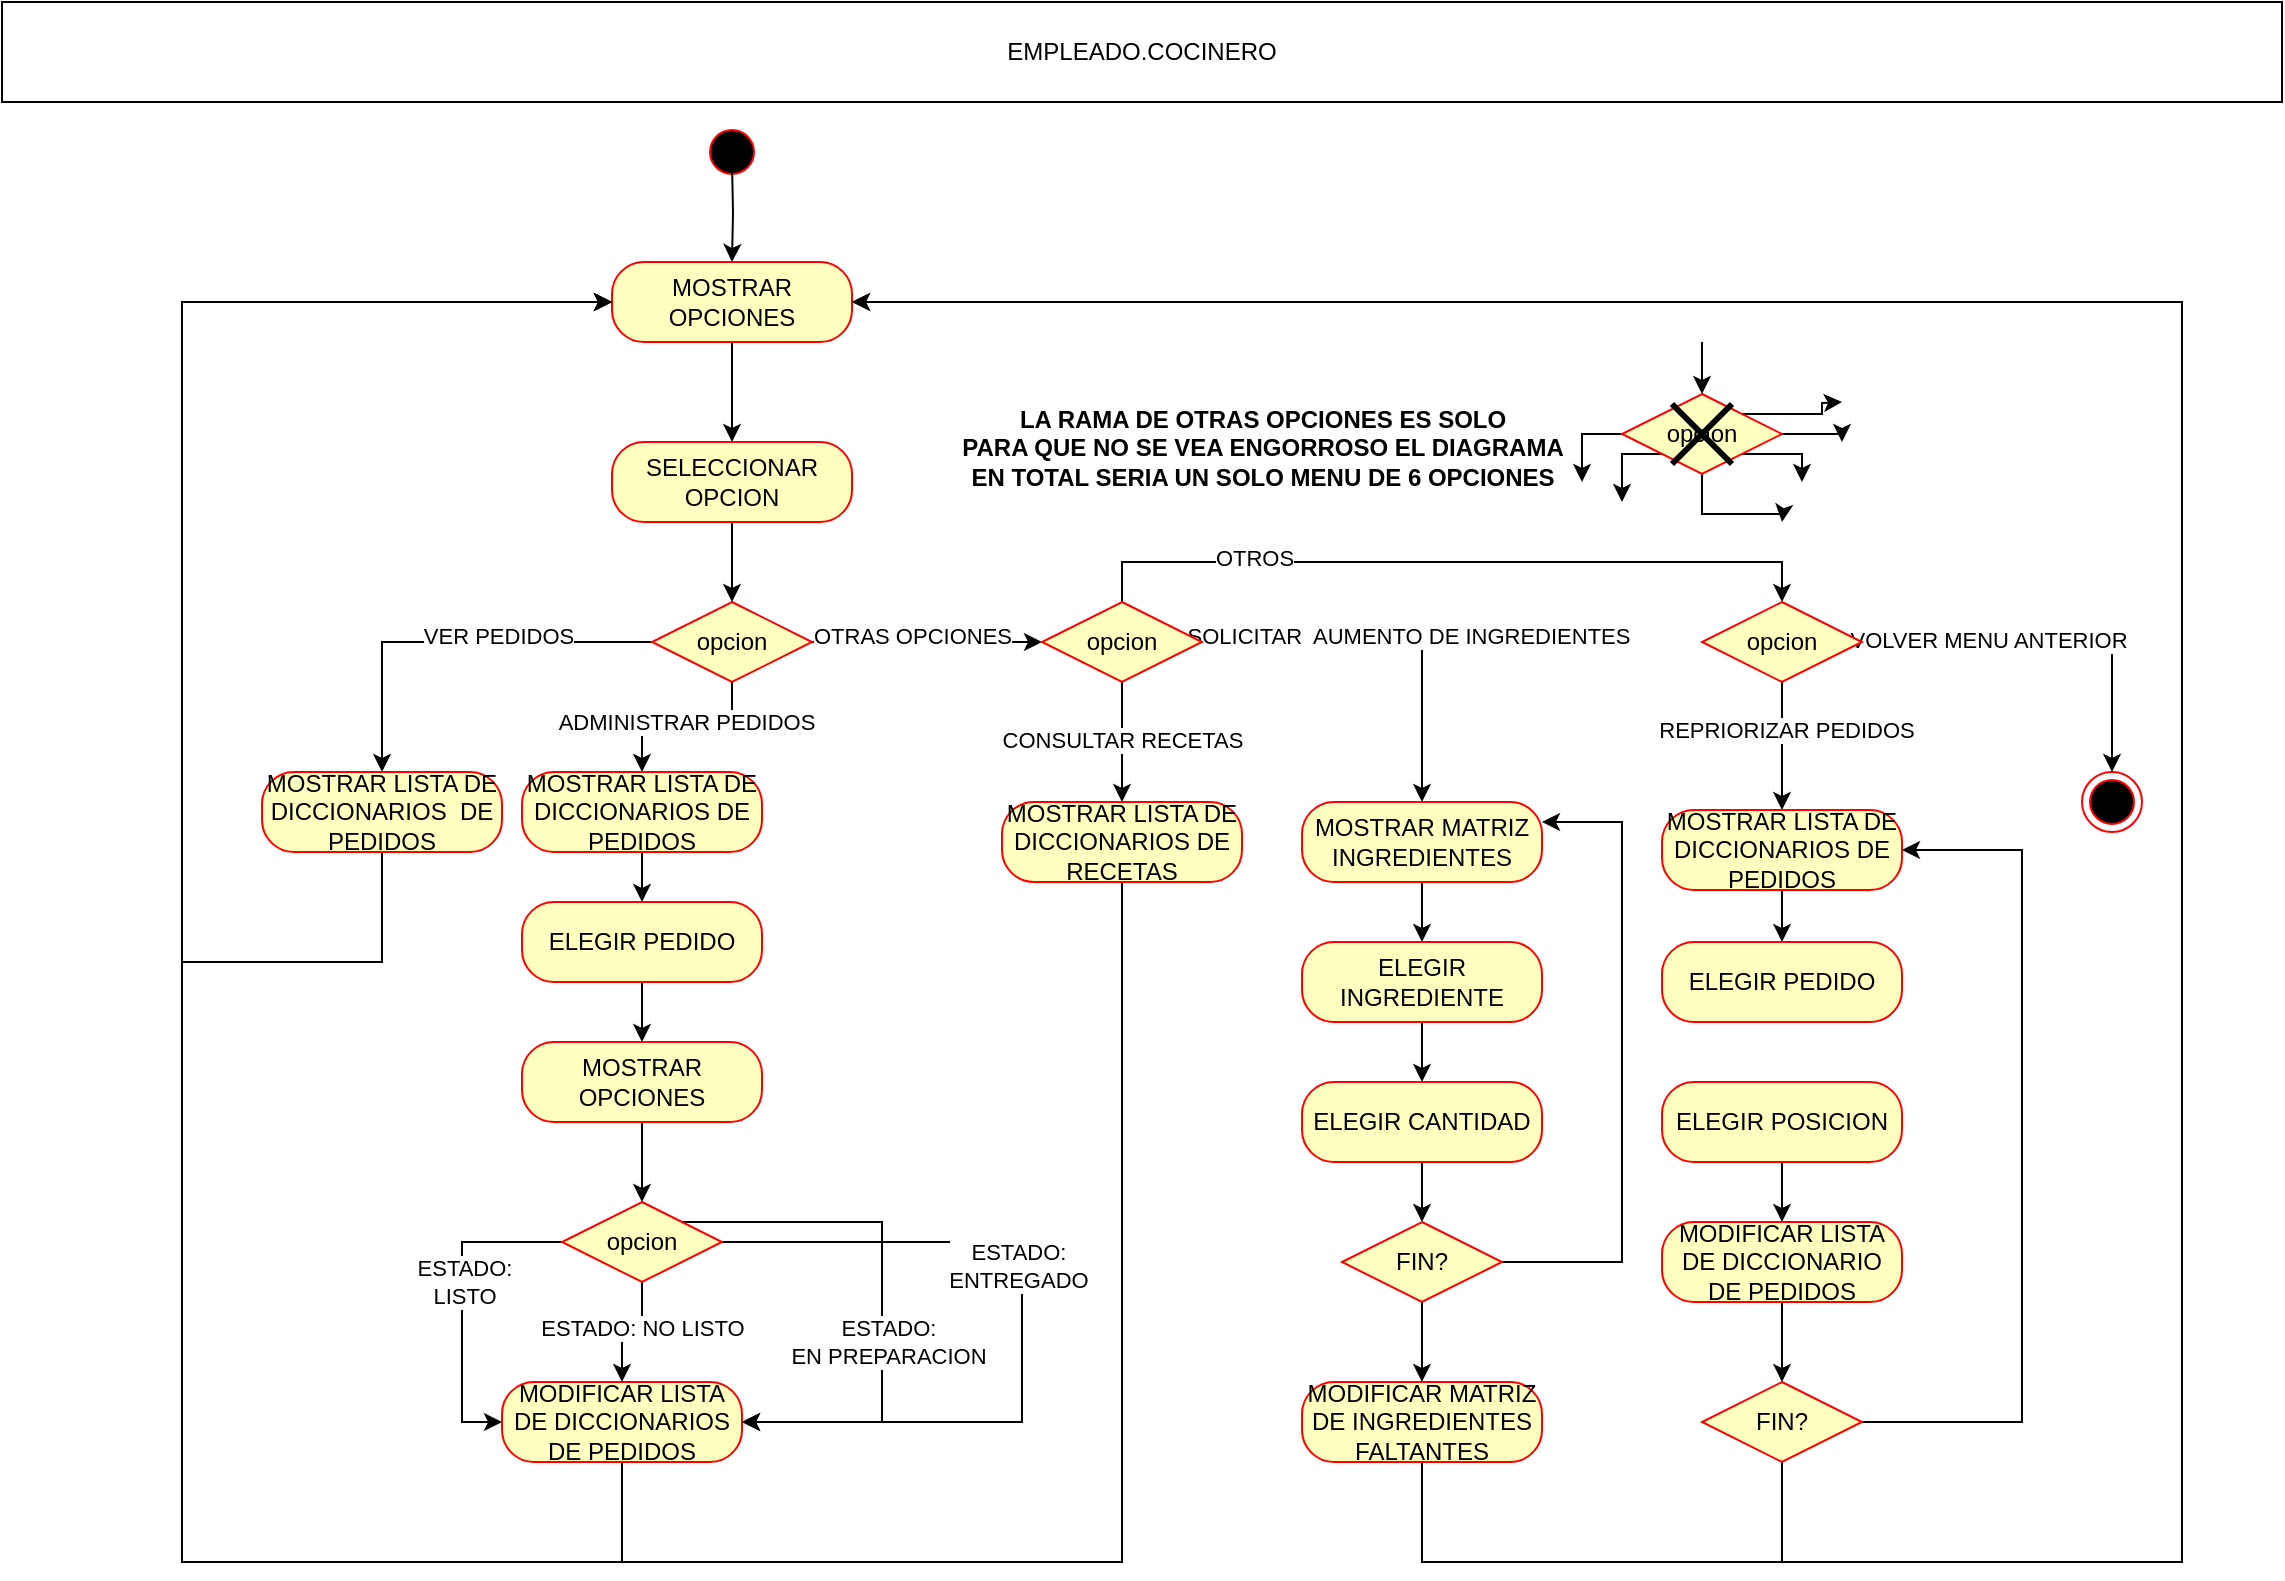 <mxfile version="24.7.14">
  <diagram name="Página-1" id="5PTZXTISBzVlwHW9B3j9">
    <mxGraphModel dx="1434" dy="774" grid="1" gridSize="10" guides="1" tooltips="1" connect="1" arrows="1" fold="1" page="1" pageScale="1" pageWidth="827" pageHeight="1169" math="0" shadow="0">
      <root>
        <mxCell id="0" />
        <mxCell id="1" parent="0" />
        <mxCell id="Dk8UN0Irxh5nViwLOCRT-13" value="EMPLEADO.COCINERO" style="html=1;whiteSpace=wrap;" vertex="1" parent="1">
          <mxGeometry x="70" y="160" width="1140" height="50" as="geometry" />
        </mxCell>
        <mxCell id="Dk8UN0Irxh5nViwLOCRT-21" value="" style="ellipse;html=1;shape=startState;fillColor=#000000;strokeColor=#ff0000;" vertex="1" parent="1">
          <mxGeometry x="420" y="220" width="30" height="30" as="geometry" />
        </mxCell>
        <mxCell id="Dk8UN0Irxh5nViwLOCRT-32" style="edgeStyle=orthogonalEdgeStyle;rounded=0;orthogonalLoop=1;jettySize=auto;html=1;exitX=1;exitY=0.5;exitDx=0;exitDy=0;entryX=0;entryY=0.5;entryDx=0;entryDy=0;" edge="1" parent="1" source="Dk8UN0Irxh5nViwLOCRT-30" target="Dk8UN0Irxh5nViwLOCRT-27">
          <mxGeometry relative="1" as="geometry" />
        </mxCell>
        <mxCell id="Dk8UN0Irxh5nViwLOCRT-56" value="OTRAS OPCIONES" style="edgeLabel;html=1;align=center;verticalAlign=middle;resizable=0;points=[];" vertex="1" connectable="0" parent="Dk8UN0Irxh5nViwLOCRT-32">
          <mxGeometry x="-0.13" y="3" relative="1" as="geometry">
            <mxPoint as="offset" />
          </mxGeometry>
        </mxCell>
        <mxCell id="Dk8UN0Irxh5nViwLOCRT-74" style="edgeStyle=orthogonalEdgeStyle;rounded=0;orthogonalLoop=1;jettySize=auto;html=1;exitX=0.5;exitY=1;exitDx=0;exitDy=0;entryX=0.5;entryY=0;entryDx=0;entryDy=0;" edge="1" parent="1" source="Dk8UN0Irxh5nViwLOCRT-26" target="Dk8UN0Irxh5nViwLOCRT-72">
          <mxGeometry relative="1" as="geometry" />
        </mxCell>
        <mxCell id="Dk8UN0Irxh5nViwLOCRT-26" value="MOSTRAR OPCIONES" style="rounded=1;whiteSpace=wrap;html=1;arcSize=40;fontColor=#000000;fillColor=#ffffc0;strokeColor=#ff0000;" vertex="1" parent="1">
          <mxGeometry x="375" y="290" width="120" height="40" as="geometry" />
        </mxCell>
        <mxCell id="Dk8UN0Irxh5nViwLOCRT-58" style="edgeStyle=orthogonalEdgeStyle;rounded=0;orthogonalLoop=1;jettySize=auto;html=1;exitX=0.5;exitY=1;exitDx=0;exitDy=0;entryX=0.5;entryY=0;entryDx=0;entryDy=0;" edge="1" parent="1" source="Dk8UN0Irxh5nViwLOCRT-27" target="Dk8UN0Irxh5nViwLOCRT-57">
          <mxGeometry relative="1" as="geometry" />
        </mxCell>
        <mxCell id="Dk8UN0Irxh5nViwLOCRT-59" value="CONSULTAR RECETAS" style="edgeLabel;html=1;align=center;verticalAlign=middle;resizable=0;points=[];" vertex="1" connectable="0" parent="Dk8UN0Irxh5nViwLOCRT-58">
          <mxGeometry x="-0.056" relative="1" as="geometry">
            <mxPoint as="offset" />
          </mxGeometry>
        </mxCell>
        <mxCell id="Dk8UN0Irxh5nViwLOCRT-61" style="edgeStyle=orthogonalEdgeStyle;rounded=0;orthogonalLoop=1;jettySize=auto;html=1;exitX=1;exitY=0.5;exitDx=0;exitDy=0;entryX=0.5;entryY=0;entryDx=0;entryDy=0;" edge="1" parent="1" source="Dk8UN0Irxh5nViwLOCRT-27" target="Dk8UN0Irxh5nViwLOCRT-60">
          <mxGeometry relative="1" as="geometry" />
        </mxCell>
        <mxCell id="Dk8UN0Irxh5nViwLOCRT-62" value="SOLICITAR&amp;nbsp; AUMENTO DE INGREDIENTES" style="edgeLabel;html=1;align=center;verticalAlign=middle;resizable=0;points=[];" vertex="1" connectable="0" parent="Dk8UN0Irxh5nViwLOCRT-61">
          <mxGeometry x="0.079" y="3" relative="1" as="geometry">
            <mxPoint as="offset" />
          </mxGeometry>
        </mxCell>
        <mxCell id="Dk8UN0Irxh5nViwLOCRT-80" style="edgeStyle=orthogonalEdgeStyle;rounded=0;orthogonalLoop=1;jettySize=auto;html=1;exitX=0.5;exitY=0;exitDx=0;exitDy=0;entryX=0.5;entryY=0;entryDx=0;entryDy=0;" edge="1" parent="1" source="Dk8UN0Irxh5nViwLOCRT-27" target="Dk8UN0Irxh5nViwLOCRT-78">
          <mxGeometry relative="1" as="geometry" />
        </mxCell>
        <mxCell id="Dk8UN0Irxh5nViwLOCRT-122" value="OTROS" style="edgeLabel;html=1;align=center;verticalAlign=middle;resizable=0;points=[];" vertex="1" connectable="0" parent="Dk8UN0Irxh5nViwLOCRT-80">
          <mxGeometry x="-0.537" y="2" relative="1" as="geometry">
            <mxPoint as="offset" />
          </mxGeometry>
        </mxCell>
        <mxCell id="Dk8UN0Irxh5nViwLOCRT-27" value="opcion" style="rhombus;whiteSpace=wrap;html=1;fontColor=#000000;fillColor=#ffffc0;strokeColor=#ff0000;" vertex="1" parent="1">
          <mxGeometry x="590" y="460" width="80" height="40" as="geometry" />
        </mxCell>
        <mxCell id="Dk8UN0Irxh5nViwLOCRT-34" style="edgeStyle=orthogonalEdgeStyle;rounded=0;orthogonalLoop=1;jettySize=auto;html=1;exitX=0;exitY=0.5;exitDx=0;exitDy=0;entryX=0.5;entryY=0;entryDx=0;entryDy=0;" edge="1" parent="1" source="Dk8UN0Irxh5nViwLOCRT-30" target="Dk8UN0Irxh5nViwLOCRT-33">
          <mxGeometry relative="1" as="geometry" />
        </mxCell>
        <mxCell id="Dk8UN0Irxh5nViwLOCRT-54" value="VER PEDIDOS" style="edgeLabel;html=1;align=center;verticalAlign=middle;resizable=0;points=[];" vertex="1" connectable="0" parent="Dk8UN0Irxh5nViwLOCRT-34">
          <mxGeometry x="-0.225" y="-3" relative="1" as="geometry">
            <mxPoint as="offset" />
          </mxGeometry>
        </mxCell>
        <mxCell id="Dk8UN0Irxh5nViwLOCRT-40" style="edgeStyle=orthogonalEdgeStyle;rounded=0;orthogonalLoop=1;jettySize=auto;html=1;exitX=0.5;exitY=1;exitDx=0;exitDy=0;entryX=0.5;entryY=0;entryDx=0;entryDy=0;" edge="1" parent="1" source="Dk8UN0Irxh5nViwLOCRT-30" target="Dk8UN0Irxh5nViwLOCRT-35">
          <mxGeometry relative="1" as="geometry" />
        </mxCell>
        <mxCell id="Dk8UN0Irxh5nViwLOCRT-55" value="ADMINISTRAR PEDIDOS" style="edgeLabel;html=1;align=center;verticalAlign=middle;resizable=0;points=[];" vertex="1" connectable="0" parent="Dk8UN0Irxh5nViwLOCRT-40">
          <mxGeometry x="0.018" y="-3" relative="1" as="geometry">
            <mxPoint as="offset" />
          </mxGeometry>
        </mxCell>
        <mxCell id="Dk8UN0Irxh5nViwLOCRT-30" value="opcion" style="rhombus;whiteSpace=wrap;html=1;fontColor=#000000;fillColor=#ffffc0;strokeColor=#ff0000;" vertex="1" parent="1">
          <mxGeometry x="395" y="460" width="80" height="40" as="geometry" />
        </mxCell>
        <mxCell id="Dk8UN0Irxh5nViwLOCRT-52" style="edgeStyle=orthogonalEdgeStyle;rounded=0;orthogonalLoop=1;jettySize=auto;html=1;exitX=0.5;exitY=1;exitDx=0;exitDy=0;entryX=0;entryY=0.5;entryDx=0;entryDy=0;" edge="1" parent="1" source="Dk8UN0Irxh5nViwLOCRT-33" target="Dk8UN0Irxh5nViwLOCRT-26">
          <mxGeometry relative="1" as="geometry">
            <Array as="points">
              <mxPoint x="260" y="640" />
              <mxPoint x="160" y="640" />
              <mxPoint x="160" y="310" />
            </Array>
          </mxGeometry>
        </mxCell>
        <mxCell id="Dk8UN0Irxh5nViwLOCRT-33" value="MOSTRAR LISTA DE DICCIONARIOS&amp;nbsp; DE PEDIDOS" style="rounded=1;whiteSpace=wrap;html=1;arcSize=40;fontColor=#000000;fillColor=#ffffc0;strokeColor=#ff0000;" vertex="1" parent="1">
          <mxGeometry x="200" y="545" width="120" height="40" as="geometry" />
        </mxCell>
        <mxCell id="Dk8UN0Irxh5nViwLOCRT-41" style="edgeStyle=orthogonalEdgeStyle;rounded=0;orthogonalLoop=1;jettySize=auto;html=1;exitX=0.5;exitY=1;exitDx=0;exitDy=0;entryX=0.5;entryY=0;entryDx=0;entryDy=0;" edge="1" parent="1" source="Dk8UN0Irxh5nViwLOCRT-35" target="Dk8UN0Irxh5nViwLOCRT-36">
          <mxGeometry relative="1" as="geometry" />
        </mxCell>
        <mxCell id="Dk8UN0Irxh5nViwLOCRT-35" value="MOSTRAR LISTA DE DICCIONARIOS DE PEDIDOS" style="rounded=1;whiteSpace=wrap;html=1;arcSize=40;fontColor=#000000;fillColor=#ffffc0;strokeColor=#ff0000;" vertex="1" parent="1">
          <mxGeometry x="330" y="545" width="120" height="40" as="geometry" />
        </mxCell>
        <mxCell id="Dk8UN0Irxh5nViwLOCRT-98" style="edgeStyle=orthogonalEdgeStyle;rounded=0;orthogonalLoop=1;jettySize=auto;html=1;exitX=0.5;exitY=1;exitDx=0;exitDy=0;entryX=0.5;entryY=0;entryDx=0;entryDy=0;" edge="1" parent="1" source="Dk8UN0Irxh5nViwLOCRT-36" target="Dk8UN0Irxh5nViwLOCRT-87">
          <mxGeometry relative="1" as="geometry" />
        </mxCell>
        <mxCell id="Dk8UN0Irxh5nViwLOCRT-36" value="ELEGIR PEDIDO" style="rounded=1;whiteSpace=wrap;html=1;arcSize=40;fontColor=#000000;fillColor=#ffffc0;strokeColor=#ff0000;" vertex="1" parent="1">
          <mxGeometry x="330" y="610" width="120" height="40" as="geometry" />
        </mxCell>
        <mxCell id="Dk8UN0Irxh5nViwLOCRT-51" style="edgeStyle=orthogonalEdgeStyle;rounded=0;orthogonalLoop=1;jettySize=auto;html=1;exitX=0.5;exitY=1;exitDx=0;exitDy=0;entryX=0;entryY=0.5;entryDx=0;entryDy=0;" edge="1" parent="1" source="Dk8UN0Irxh5nViwLOCRT-43" target="Dk8UN0Irxh5nViwLOCRT-26">
          <mxGeometry relative="1" as="geometry">
            <Array as="points">
              <mxPoint x="380" y="940" />
              <mxPoint x="160" y="940" />
              <mxPoint x="160" y="310" />
            </Array>
          </mxGeometry>
        </mxCell>
        <mxCell id="Dk8UN0Irxh5nViwLOCRT-43" value="MODIFICAR LISTA DE DICCIONARIOS DE PEDIDOS" style="rounded=1;whiteSpace=wrap;html=1;arcSize=40;fontColor=#000000;fillColor=#ffffc0;strokeColor=#ff0000;" vertex="1" parent="1">
          <mxGeometry x="320" y="850" width="120" height="40" as="geometry" />
        </mxCell>
        <mxCell id="Dk8UN0Irxh5nViwLOCRT-63" style="edgeStyle=orthogonalEdgeStyle;rounded=0;orthogonalLoop=1;jettySize=auto;html=1;exitX=0.5;exitY=1;exitDx=0;exitDy=0;entryX=0;entryY=0.5;entryDx=0;entryDy=0;" edge="1" parent="1" source="Dk8UN0Irxh5nViwLOCRT-57" target="Dk8UN0Irxh5nViwLOCRT-26">
          <mxGeometry relative="1" as="geometry">
            <Array as="points">
              <mxPoint x="630" y="940" />
              <mxPoint x="160" y="940" />
              <mxPoint x="160" y="310" />
            </Array>
          </mxGeometry>
        </mxCell>
        <mxCell id="Dk8UN0Irxh5nViwLOCRT-57" value="MOSTRAR LISTA DE DICCIONARIOS DE RECETAS" style="rounded=1;whiteSpace=wrap;html=1;arcSize=40;fontColor=#000000;fillColor=#ffffc0;strokeColor=#ff0000;" vertex="1" parent="1">
          <mxGeometry x="570" y="560" width="120" height="40" as="geometry" />
        </mxCell>
        <mxCell id="Dk8UN0Irxh5nViwLOCRT-107" style="edgeStyle=orthogonalEdgeStyle;rounded=0;orthogonalLoop=1;jettySize=auto;html=1;exitX=0.5;exitY=1;exitDx=0;exitDy=0;entryX=0.5;entryY=0;entryDx=0;entryDy=0;" edge="1" parent="1" source="Dk8UN0Irxh5nViwLOCRT-60" target="Dk8UN0Irxh5nViwLOCRT-100">
          <mxGeometry relative="1" as="geometry" />
        </mxCell>
        <mxCell id="Dk8UN0Irxh5nViwLOCRT-60" value="MOSTRAR MATRIZ INGREDIENTES" style="rounded=1;whiteSpace=wrap;html=1;arcSize=40;fontColor=#000000;fillColor=#ffffc0;strokeColor=#ff0000;" vertex="1" parent="1">
          <mxGeometry x="720" y="560" width="120" height="40" as="geometry" />
        </mxCell>
        <mxCell id="Dk8UN0Irxh5nViwLOCRT-73" style="edgeStyle=orthogonalEdgeStyle;rounded=0;orthogonalLoop=1;jettySize=auto;html=1;exitX=0.5;exitY=1;exitDx=0;exitDy=0;entryX=0.5;entryY=0;entryDx=0;entryDy=0;" edge="1" parent="1" target="Dk8UN0Irxh5nViwLOCRT-26">
          <mxGeometry relative="1" as="geometry">
            <mxPoint x="435" y="240" as="sourcePoint" />
          </mxGeometry>
        </mxCell>
        <mxCell id="Dk8UN0Irxh5nViwLOCRT-68" value="" style="ellipse;html=1;shape=endState;fillColor=#000000;strokeColor=#ff0000;" vertex="1" parent="1">
          <mxGeometry x="1110" y="545" width="30" height="30" as="geometry" />
        </mxCell>
        <mxCell id="Dk8UN0Irxh5nViwLOCRT-75" style="edgeStyle=orthogonalEdgeStyle;rounded=0;orthogonalLoop=1;jettySize=auto;html=1;exitX=0.5;exitY=1;exitDx=0;exitDy=0;entryX=0.5;entryY=0;entryDx=0;entryDy=0;" edge="1" parent="1" source="Dk8UN0Irxh5nViwLOCRT-72" target="Dk8UN0Irxh5nViwLOCRT-30">
          <mxGeometry relative="1" as="geometry" />
        </mxCell>
        <mxCell id="Dk8UN0Irxh5nViwLOCRT-72" value="SELECCIONAR OPCION" style="rounded=1;whiteSpace=wrap;html=1;arcSize=40;fontColor=#000000;fillColor=#ffffc0;strokeColor=#ff0000;" vertex="1" parent="1">
          <mxGeometry x="375" y="380" width="120" height="40" as="geometry" />
        </mxCell>
        <mxCell id="Dk8UN0Irxh5nViwLOCRT-81" style="edgeStyle=orthogonalEdgeStyle;rounded=0;orthogonalLoop=1;jettySize=auto;html=1;exitX=0.5;exitY=1;exitDx=0;exitDy=0;entryX=0.5;entryY=0;entryDx=0;entryDy=0;" edge="1" parent="1" source="Dk8UN0Irxh5nViwLOCRT-78" target="Dk8UN0Irxh5nViwLOCRT-110">
          <mxGeometry relative="1" as="geometry">
            <mxPoint x="940" y="580" as="targetPoint" />
          </mxGeometry>
        </mxCell>
        <mxCell id="Dk8UN0Irxh5nViwLOCRT-82" value="REPRIORIZAR PEDIDOS" style="edgeLabel;html=1;align=center;verticalAlign=middle;resizable=0;points=[];" vertex="1" connectable="0" parent="Dk8UN0Irxh5nViwLOCRT-81">
          <mxGeometry x="-0.257" y="2" relative="1" as="geometry">
            <mxPoint as="offset" />
          </mxGeometry>
        </mxCell>
        <mxCell id="Dk8UN0Irxh5nViwLOCRT-124" style="edgeStyle=orthogonalEdgeStyle;rounded=0;orthogonalLoop=1;jettySize=auto;html=1;exitX=1;exitY=0.5;exitDx=0;exitDy=0;entryX=0.5;entryY=0;entryDx=0;entryDy=0;" edge="1" parent="1" source="Dk8UN0Irxh5nViwLOCRT-78" target="Dk8UN0Irxh5nViwLOCRT-68">
          <mxGeometry relative="1" as="geometry" />
        </mxCell>
        <mxCell id="Dk8UN0Irxh5nViwLOCRT-125" value="VOLVER MENU ANTERIOR" style="edgeLabel;html=1;align=center;verticalAlign=middle;resizable=0;points=[];" vertex="1" connectable="0" parent="Dk8UN0Irxh5nViwLOCRT-124">
          <mxGeometry x="-0.341" y="1" relative="1" as="geometry">
            <mxPoint as="offset" />
          </mxGeometry>
        </mxCell>
        <mxCell id="Dk8UN0Irxh5nViwLOCRT-78" value="opcion" style="rhombus;whiteSpace=wrap;html=1;fontColor=#000000;fillColor=#ffffc0;strokeColor=#ff0000;" vertex="1" parent="1">
          <mxGeometry x="920" y="460" width="80" height="40" as="geometry" />
        </mxCell>
        <mxCell id="Dk8UN0Irxh5nViwLOCRT-88" style="edgeStyle=orthogonalEdgeStyle;rounded=0;orthogonalLoop=1;jettySize=auto;html=1;exitX=0;exitY=0.5;exitDx=0;exitDy=0;entryX=0;entryY=0.5;entryDx=0;entryDy=0;" edge="1" parent="1" source="Dk8UN0Irxh5nViwLOCRT-86" target="Dk8UN0Irxh5nViwLOCRT-43">
          <mxGeometry relative="1" as="geometry">
            <mxPoint x="280" y="830" as="targetPoint" />
          </mxGeometry>
        </mxCell>
        <mxCell id="Dk8UN0Irxh5nViwLOCRT-89" value="&lt;div&gt;ESTADO:&lt;/div&gt;&lt;div&gt;LISTO&lt;br&gt;&lt;/div&gt;" style="edgeLabel;html=1;align=center;verticalAlign=middle;resizable=0;points=[];" vertex="1" connectable="0" parent="Dk8UN0Irxh5nViwLOCRT-88">
          <mxGeometry x="-0.134" y="1" relative="1" as="geometry">
            <mxPoint as="offset" />
          </mxGeometry>
        </mxCell>
        <mxCell id="Dk8UN0Irxh5nViwLOCRT-90" style="edgeStyle=orthogonalEdgeStyle;rounded=0;orthogonalLoop=1;jettySize=auto;html=1;exitX=0.5;exitY=1;exitDx=0;exitDy=0;entryX=0.5;entryY=0;entryDx=0;entryDy=0;" edge="1" parent="1" source="Dk8UN0Irxh5nViwLOCRT-86" target="Dk8UN0Irxh5nViwLOCRT-43">
          <mxGeometry relative="1" as="geometry" />
        </mxCell>
        <mxCell id="Dk8UN0Irxh5nViwLOCRT-93" value="ESTADO: NO LISTO" style="edgeLabel;html=1;align=center;verticalAlign=middle;resizable=0;points=[];" vertex="1" connectable="0" parent="Dk8UN0Irxh5nViwLOCRT-90">
          <mxGeometry x="-0.226" relative="1" as="geometry">
            <mxPoint as="offset" />
          </mxGeometry>
        </mxCell>
        <mxCell id="Dk8UN0Irxh5nViwLOCRT-91" style="edgeStyle=orthogonalEdgeStyle;rounded=0;orthogonalLoop=1;jettySize=auto;html=1;exitX=1;exitY=0.5;exitDx=0;exitDy=0;entryX=1;entryY=0.5;entryDx=0;entryDy=0;" edge="1" parent="1" source="Dk8UN0Irxh5nViwLOCRT-86" target="Dk8UN0Irxh5nViwLOCRT-43">
          <mxGeometry relative="1" as="geometry">
            <Array as="points">
              <mxPoint x="580" y="780" />
              <mxPoint x="580" y="870" />
            </Array>
          </mxGeometry>
        </mxCell>
        <mxCell id="Dk8UN0Irxh5nViwLOCRT-92" value="&lt;div&gt;ESTADO:&lt;/div&gt;&lt;div&gt;ENTREGADO&lt;/div&gt;" style="edgeLabel;html=1;align=center;verticalAlign=middle;resizable=0;points=[];" vertex="1" connectable="0" parent="Dk8UN0Irxh5nViwLOCRT-91">
          <mxGeometry x="-0.148" y="-2" relative="1" as="geometry">
            <mxPoint as="offset" />
          </mxGeometry>
        </mxCell>
        <mxCell id="Dk8UN0Irxh5nViwLOCRT-95" style="edgeStyle=orthogonalEdgeStyle;rounded=0;orthogonalLoop=1;jettySize=auto;html=1;exitX=1;exitY=0;exitDx=0;exitDy=0;" edge="1" parent="1" source="Dk8UN0Irxh5nViwLOCRT-86">
          <mxGeometry relative="1" as="geometry">
            <mxPoint x="440" y="870" as="targetPoint" />
            <Array as="points">
              <mxPoint x="510" y="770" />
              <mxPoint x="510" y="870" />
            </Array>
          </mxGeometry>
        </mxCell>
        <mxCell id="Dk8UN0Irxh5nViwLOCRT-96" value="&lt;div&gt;ESTADO:&lt;/div&gt;&lt;div&gt;EN PREPARACION&lt;br&gt;&lt;/div&gt;" style="edgeLabel;html=1;align=center;verticalAlign=middle;resizable=0;points=[];" vertex="1" connectable="0" parent="Dk8UN0Irxh5nViwLOCRT-95">
          <mxGeometry x="0.18" y="3" relative="1" as="geometry">
            <mxPoint as="offset" />
          </mxGeometry>
        </mxCell>
        <mxCell id="Dk8UN0Irxh5nViwLOCRT-86" value="opcion" style="rhombus;whiteSpace=wrap;html=1;fontColor=#000000;fillColor=#ffffc0;strokeColor=#ff0000;" vertex="1" parent="1">
          <mxGeometry x="350" y="760" width="80" height="40" as="geometry" />
        </mxCell>
        <mxCell id="Dk8UN0Irxh5nViwLOCRT-97" style="edgeStyle=orthogonalEdgeStyle;rounded=0;orthogonalLoop=1;jettySize=auto;html=1;exitX=0.5;exitY=1;exitDx=0;exitDy=0;entryX=0.5;entryY=0;entryDx=0;entryDy=0;" edge="1" parent="1" source="Dk8UN0Irxh5nViwLOCRT-87" target="Dk8UN0Irxh5nViwLOCRT-86">
          <mxGeometry relative="1" as="geometry" />
        </mxCell>
        <mxCell id="Dk8UN0Irxh5nViwLOCRT-87" value="MOSTRAR OPCIONES" style="rounded=1;whiteSpace=wrap;html=1;arcSize=40;fontColor=#000000;fillColor=#ffffc0;strokeColor=#ff0000;" vertex="1" parent="1">
          <mxGeometry x="330" y="680" width="120" height="40" as="geometry" />
        </mxCell>
        <mxCell id="Dk8UN0Irxh5nViwLOCRT-108" style="edgeStyle=orthogonalEdgeStyle;rounded=0;orthogonalLoop=1;jettySize=auto;html=1;exitX=0.5;exitY=1;exitDx=0;exitDy=0;entryX=0.5;entryY=0;entryDx=0;entryDy=0;" edge="1" parent="1" source="Dk8UN0Irxh5nViwLOCRT-100" target="Dk8UN0Irxh5nViwLOCRT-101">
          <mxGeometry relative="1" as="geometry" />
        </mxCell>
        <mxCell id="Dk8UN0Irxh5nViwLOCRT-100" value="ELEGIR INGREDIENTE" style="rounded=1;whiteSpace=wrap;html=1;arcSize=40;fontColor=#000000;fillColor=#ffffc0;strokeColor=#ff0000;" vertex="1" parent="1">
          <mxGeometry x="720" y="630" width="120" height="40" as="geometry" />
        </mxCell>
        <mxCell id="Dk8UN0Irxh5nViwLOCRT-109" style="edgeStyle=orthogonalEdgeStyle;rounded=0;orthogonalLoop=1;jettySize=auto;html=1;exitX=0.5;exitY=1;exitDx=0;exitDy=0;entryX=0.5;entryY=0;entryDx=0;entryDy=0;" edge="1" parent="1" source="Dk8UN0Irxh5nViwLOCRT-101" target="Dk8UN0Irxh5nViwLOCRT-102">
          <mxGeometry relative="1" as="geometry" />
        </mxCell>
        <mxCell id="Dk8UN0Irxh5nViwLOCRT-101" value="ELEGIR CANTIDAD" style="rounded=1;whiteSpace=wrap;html=1;arcSize=40;fontColor=#000000;fillColor=#ffffc0;strokeColor=#ff0000;" vertex="1" parent="1">
          <mxGeometry x="720" y="700" width="120" height="40" as="geometry" />
        </mxCell>
        <mxCell id="Dk8UN0Irxh5nViwLOCRT-103" style="edgeStyle=orthogonalEdgeStyle;rounded=0;orthogonalLoop=1;jettySize=auto;html=1;exitX=1;exitY=0.5;exitDx=0;exitDy=0;entryX=1;entryY=0.25;entryDx=0;entryDy=0;" edge="1" parent="1" source="Dk8UN0Irxh5nViwLOCRT-102" target="Dk8UN0Irxh5nViwLOCRT-60">
          <mxGeometry relative="1" as="geometry">
            <Array as="points">
              <mxPoint x="880" y="790" />
              <mxPoint x="880" y="570" />
            </Array>
          </mxGeometry>
        </mxCell>
        <mxCell id="Dk8UN0Irxh5nViwLOCRT-104" style="edgeStyle=orthogonalEdgeStyle;rounded=0;orthogonalLoop=1;jettySize=auto;html=1;exitX=0.5;exitY=1;exitDx=0;exitDy=0;" edge="1" parent="1" source="Dk8UN0Irxh5nViwLOCRT-102">
          <mxGeometry relative="1" as="geometry">
            <mxPoint x="779.957" y="850" as="targetPoint" />
          </mxGeometry>
        </mxCell>
        <mxCell id="Dk8UN0Irxh5nViwLOCRT-102" value="FIN?" style="rhombus;whiteSpace=wrap;html=1;fontColor=#000000;fillColor=#ffffc0;strokeColor=#ff0000;" vertex="1" parent="1">
          <mxGeometry x="740" y="770" width="80" height="40" as="geometry" />
        </mxCell>
        <mxCell id="Dk8UN0Irxh5nViwLOCRT-120" style="edgeStyle=orthogonalEdgeStyle;rounded=0;orthogonalLoop=1;jettySize=auto;html=1;exitX=0.5;exitY=1;exitDx=0;exitDy=0;entryX=1;entryY=0.5;entryDx=0;entryDy=0;" edge="1" parent="1" source="Dk8UN0Irxh5nViwLOCRT-105" target="Dk8UN0Irxh5nViwLOCRT-26">
          <mxGeometry relative="1" as="geometry">
            <Array as="points">
              <mxPoint x="780" y="940" />
              <mxPoint x="1160" y="940" />
              <mxPoint x="1160" y="310" />
            </Array>
          </mxGeometry>
        </mxCell>
        <mxCell id="Dk8UN0Irxh5nViwLOCRT-105" value="MODIFICAR MATRIZ DE INGREDIENTES FALTANTES" style="rounded=1;whiteSpace=wrap;html=1;arcSize=40;fontColor=#000000;fillColor=#ffffc0;strokeColor=#ff0000;" vertex="1" parent="1">
          <mxGeometry x="720" y="850" width="120" height="40" as="geometry" />
        </mxCell>
        <mxCell id="Dk8UN0Irxh5nViwLOCRT-112" style="edgeStyle=orthogonalEdgeStyle;rounded=0;orthogonalLoop=1;jettySize=auto;html=1;exitX=0.5;exitY=1;exitDx=0;exitDy=0;entryX=0.5;entryY=0;entryDx=0;entryDy=0;" edge="1" parent="1" source="Dk8UN0Irxh5nViwLOCRT-110" target="Dk8UN0Irxh5nViwLOCRT-111">
          <mxGeometry relative="1" as="geometry" />
        </mxCell>
        <mxCell id="Dk8UN0Irxh5nViwLOCRT-110" value="MOSTRAR LISTA DE DICCIONARIOS DE PEDIDOS" style="rounded=1;whiteSpace=wrap;html=1;arcSize=40;fontColor=#000000;fillColor=#ffffc0;strokeColor=#ff0000;" vertex="1" parent="1">
          <mxGeometry x="900" y="564" width="120" height="40" as="geometry" />
        </mxCell>
        <mxCell id="Dk8UN0Irxh5nViwLOCRT-111" value="ELEGIR PEDIDO" style="rounded=1;whiteSpace=wrap;html=1;arcSize=40;fontColor=#000000;fillColor=#ffffc0;strokeColor=#ff0000;" vertex="1" parent="1">
          <mxGeometry x="900" y="630" width="120" height="40" as="geometry" />
        </mxCell>
        <mxCell id="Dk8UN0Irxh5nViwLOCRT-116" style="edgeStyle=orthogonalEdgeStyle;rounded=0;orthogonalLoop=1;jettySize=auto;html=1;exitX=0.5;exitY=1;exitDx=0;exitDy=0;entryX=0.5;entryY=0;entryDx=0;entryDy=0;" edge="1" parent="1" source="Dk8UN0Irxh5nViwLOCRT-113" target="Dk8UN0Irxh5nViwLOCRT-115">
          <mxGeometry relative="1" as="geometry" />
        </mxCell>
        <mxCell id="Dk8UN0Irxh5nViwLOCRT-113" value="ELEGIR POSICION" style="rounded=1;whiteSpace=wrap;html=1;arcSize=40;fontColor=#000000;fillColor=#ffffc0;strokeColor=#ff0000;" vertex="1" parent="1">
          <mxGeometry x="900" y="700" width="120" height="40" as="geometry" />
        </mxCell>
        <mxCell id="Dk8UN0Irxh5nViwLOCRT-118" style="edgeStyle=orthogonalEdgeStyle;rounded=0;orthogonalLoop=1;jettySize=auto;html=1;exitX=1;exitY=0.5;exitDx=0;exitDy=0;entryX=1;entryY=0.5;entryDx=0;entryDy=0;" edge="1" parent="1" source="Dk8UN0Irxh5nViwLOCRT-114" target="Dk8UN0Irxh5nViwLOCRT-110">
          <mxGeometry relative="1" as="geometry">
            <Array as="points">
              <mxPoint x="1080" y="870" />
              <mxPoint x="1080" y="584" />
            </Array>
          </mxGeometry>
        </mxCell>
        <mxCell id="Dk8UN0Irxh5nViwLOCRT-119" style="edgeStyle=orthogonalEdgeStyle;rounded=0;orthogonalLoop=1;jettySize=auto;html=1;exitX=0.5;exitY=1;exitDx=0;exitDy=0;entryX=1;entryY=0.5;entryDx=0;entryDy=0;" edge="1" parent="1" source="Dk8UN0Irxh5nViwLOCRT-114" target="Dk8UN0Irxh5nViwLOCRT-26">
          <mxGeometry relative="1" as="geometry">
            <mxPoint x="520" y="1100" as="targetPoint" />
            <Array as="points">
              <mxPoint x="960" y="940" />
              <mxPoint x="1160" y="940" />
              <mxPoint x="1160" y="310" />
            </Array>
          </mxGeometry>
        </mxCell>
        <mxCell id="Dk8UN0Irxh5nViwLOCRT-114" value="FIN?" style="rhombus;whiteSpace=wrap;html=1;fontColor=#000000;fillColor=#ffffc0;strokeColor=#ff0000;" vertex="1" parent="1">
          <mxGeometry x="920" y="850" width="80" height="40" as="geometry" />
        </mxCell>
        <mxCell id="Dk8UN0Irxh5nViwLOCRT-117" style="edgeStyle=orthogonalEdgeStyle;rounded=0;orthogonalLoop=1;jettySize=auto;html=1;exitX=0.5;exitY=1;exitDx=0;exitDy=0;entryX=0.5;entryY=0;entryDx=0;entryDy=0;" edge="1" parent="1" source="Dk8UN0Irxh5nViwLOCRT-115" target="Dk8UN0Irxh5nViwLOCRT-114">
          <mxGeometry relative="1" as="geometry" />
        </mxCell>
        <mxCell id="Dk8UN0Irxh5nViwLOCRT-115" value="MODIFICAR LISTA DE DICCIONARIO DE PEDIDOS" style="rounded=1;whiteSpace=wrap;html=1;arcSize=40;fontColor=#000000;fillColor=#ffffc0;strokeColor=#ff0000;" vertex="1" parent="1">
          <mxGeometry x="900" y="770" width="120" height="40" as="geometry" />
        </mxCell>
        <mxCell id="Dk8UN0Irxh5nViwLOCRT-126" value="&lt;div&gt;LA RAMA DE OTRAS OPCIONES ES SOLO&lt;/div&gt;&lt;div&gt;PARA QUE NO SE VEA ENGORROSO EL DIAGRAMA&lt;br&gt;&lt;/div&gt;&lt;div&gt;EN TOTAL SERIA UN SOLO MENU DE 6 OPCIONES&lt;br&gt;&lt;/div&gt;" style="text;align=center;fontStyle=1;verticalAlign=middle;spacingLeft=3;spacingRight=3;strokeColor=none;rotatable=0;points=[[0,0.5],[1,0.5]];portConstraint=eastwest;html=1;" vertex="1" parent="1">
          <mxGeometry x="660" y="370" width="80" height="26" as="geometry" />
        </mxCell>
        <mxCell id="Dk8UN0Irxh5nViwLOCRT-129" style="edgeStyle=orthogonalEdgeStyle;rounded=0;orthogonalLoop=1;jettySize=auto;html=1;exitX=1;exitY=0;exitDx=0;exitDy=0;" edge="1" parent="1" source="Dk8UN0Irxh5nViwLOCRT-127">
          <mxGeometry relative="1" as="geometry">
            <mxPoint x="990" y="360" as="targetPoint" />
          </mxGeometry>
        </mxCell>
        <mxCell id="Dk8UN0Irxh5nViwLOCRT-130" style="edgeStyle=orthogonalEdgeStyle;rounded=0;orthogonalLoop=1;jettySize=auto;html=1;exitX=1;exitY=0.5;exitDx=0;exitDy=0;" edge="1" parent="1" source="Dk8UN0Irxh5nViwLOCRT-127">
          <mxGeometry relative="1" as="geometry">
            <mxPoint x="990" y="380" as="targetPoint" />
          </mxGeometry>
        </mxCell>
        <mxCell id="Dk8UN0Irxh5nViwLOCRT-131" style="edgeStyle=orthogonalEdgeStyle;rounded=0;orthogonalLoop=1;jettySize=auto;html=1;exitX=1;exitY=1;exitDx=0;exitDy=0;" edge="1" parent="1" source="Dk8UN0Irxh5nViwLOCRT-127">
          <mxGeometry relative="1" as="geometry">
            <mxPoint x="970" y="400" as="targetPoint" />
          </mxGeometry>
        </mxCell>
        <mxCell id="Dk8UN0Irxh5nViwLOCRT-132" style="edgeStyle=orthogonalEdgeStyle;rounded=0;orthogonalLoop=1;jettySize=auto;html=1;exitX=0.5;exitY=1;exitDx=0;exitDy=0;" edge="1" parent="1" source="Dk8UN0Irxh5nViwLOCRT-127">
          <mxGeometry relative="1" as="geometry">
            <mxPoint x="960" y="420" as="targetPoint" />
          </mxGeometry>
        </mxCell>
        <mxCell id="Dk8UN0Irxh5nViwLOCRT-133" style="edgeStyle=orthogonalEdgeStyle;rounded=0;orthogonalLoop=1;jettySize=auto;html=1;exitX=0;exitY=1;exitDx=0;exitDy=0;" edge="1" parent="1" source="Dk8UN0Irxh5nViwLOCRT-127">
          <mxGeometry relative="1" as="geometry">
            <mxPoint x="880" y="410" as="targetPoint" />
          </mxGeometry>
        </mxCell>
        <mxCell id="Dk8UN0Irxh5nViwLOCRT-134" style="edgeStyle=orthogonalEdgeStyle;rounded=0;orthogonalLoop=1;jettySize=auto;html=1;exitX=0;exitY=0.5;exitDx=0;exitDy=0;" edge="1" parent="1" source="Dk8UN0Irxh5nViwLOCRT-127">
          <mxGeometry relative="1" as="geometry">
            <mxPoint x="860" y="400" as="targetPoint" />
          </mxGeometry>
        </mxCell>
        <mxCell id="Dk8UN0Irxh5nViwLOCRT-127" value="opcion" style="rhombus;whiteSpace=wrap;html=1;fontColor=#000000;fillColor=#ffffc0;strokeColor=#ff0000;" vertex="1" parent="1">
          <mxGeometry x="880" y="356" width="80" height="40" as="geometry" />
        </mxCell>
        <mxCell id="Dk8UN0Irxh5nViwLOCRT-135" value="" style="endArrow=classic;html=1;rounded=0;entryX=0.5;entryY=0;entryDx=0;entryDy=0;" edge="1" parent="1" target="Dk8UN0Irxh5nViwLOCRT-127">
          <mxGeometry width="50" height="50" relative="1" as="geometry">
            <mxPoint x="920" y="330" as="sourcePoint" />
            <mxPoint x="960" y="285" as="targetPoint" />
            <Array as="points">
              <mxPoint x="920" y="340" />
            </Array>
          </mxGeometry>
        </mxCell>
        <mxCell id="Dk8UN0Irxh5nViwLOCRT-136" value="" style="shape=umlDestroy;whiteSpace=wrap;html=1;strokeWidth=3;targetShapes=umlLifeline;" vertex="1" parent="1">
          <mxGeometry x="905" y="361" width="30" height="30" as="geometry" />
        </mxCell>
      </root>
    </mxGraphModel>
  </diagram>
</mxfile>
